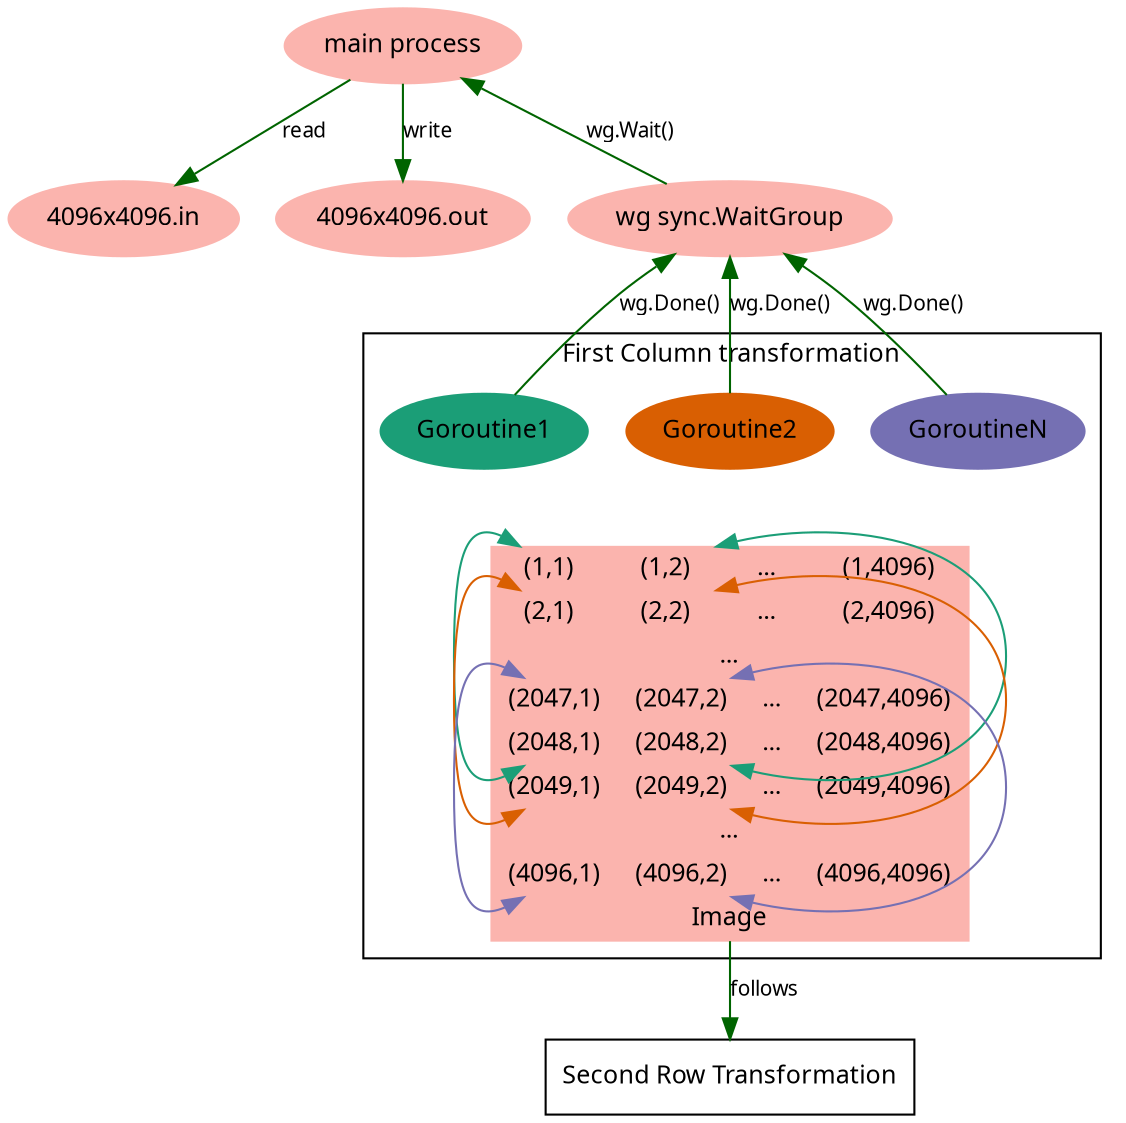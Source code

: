 digraph architecture {
  node [style=rounded,style=filled,fontname=Verdana,fontsize=12,colorscheme=pastel18,color=1];
  edge [color=darkgreen,fontname="Verdana",fontsize=10];
  graph [ dpi = 300 ];
  compound=true;

  fontname=Verdana;
  fontsize=12;
  main_process [label="main process"];
  input_file [label="4096x4096.in"];
  output_file [label="4096x4096.out"];
  main_process -> input_file [label="read"];
  main_process -> output_file [label="write"];

  row_transformation [label="Second Row Transformation", shape=box, style="", color=0];
  image2 -> row_transformation [label="follows"];

  {
    edge [colorscheme=dark25, dir=both];
    node [colorscheme=dark25];

    image2:A -> image2:A2048 [color=1];
    image2:B -> image2:B2048 [color=1];

    image2:A1 -> image2:A2049 [color=2];
    image2:B1 -> image2:B2049 [color=2];

    image2:A2047 -> image2:A3 [color=3];
    image2:B2047 -> image2:B3 [color=3];

    subgraph cluster_column {
      label="First Column transformation";
      goroutine1 [color=1, label="Goroutine1"];
      goroutine2 [color=2, label="Goroutine2"];
      goroutineN [color=3, label="GoroutineN"];

      goroutine1 -> image2 [style=invis];
      goroutine2 -> image2 [style=invis];
      goroutineN -> image2 [style=invis];

      image2 [color=1,colorscheme="pastel18",shape=record, label="{
      {<A>(1,1)|<B>(1,2)|...|<Z>(1,4096)} |
      {<A1>(2,1)|<B1>(2,2)|... |<Z1>(2,4096)} |
      {...} |
      {<A2047>(2047,1)|<B2047>(2047,2) | ... | <Z2047>(2047,4096)} |
      {<A2048>(2048,1)|<B2048>(2048,2) | ... | <Z2048>(2048,4096)} |
      {<A2049>(2049,1)|<B2049>(2049,2) | ... | <Z2049>(2049,4096)} |
      {...} |
      {<A3>(4096,1)|<B3>(4096,2)| ... |<Z3>(4096,4096)} |
      Image}"];
    }
  }

  wait_group [label="wg sync.WaitGroup"]
  main_process -> wait_group [label="wg.Wait()", dir="back"];
  wait_group -> goroutine1 [label="wg.Done()", dir="back"];
  wait_group -> goroutine2 [label="wg.Done()", dir="back"];
  wait_group -> goroutineN [label="wg.Done()", dir="back"];
}

